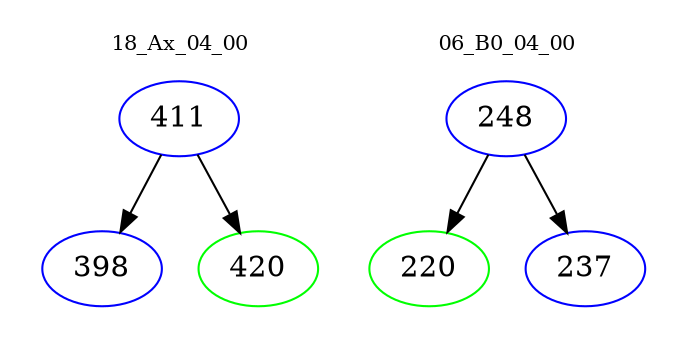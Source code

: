 digraph{
subgraph cluster_0 {
color = white
label = "18_Ax_04_00";
fontsize=10;
T0_411 [label="411", color="blue"]
T0_411 -> T0_398 [color="black"]
T0_398 [label="398", color="blue"]
T0_411 -> T0_420 [color="black"]
T0_420 [label="420", color="green"]
}
subgraph cluster_1 {
color = white
label = "06_B0_04_00";
fontsize=10;
T1_248 [label="248", color="blue"]
T1_248 -> T1_220 [color="black"]
T1_220 [label="220", color="green"]
T1_248 -> T1_237 [color="black"]
T1_237 [label="237", color="blue"]
}
}
